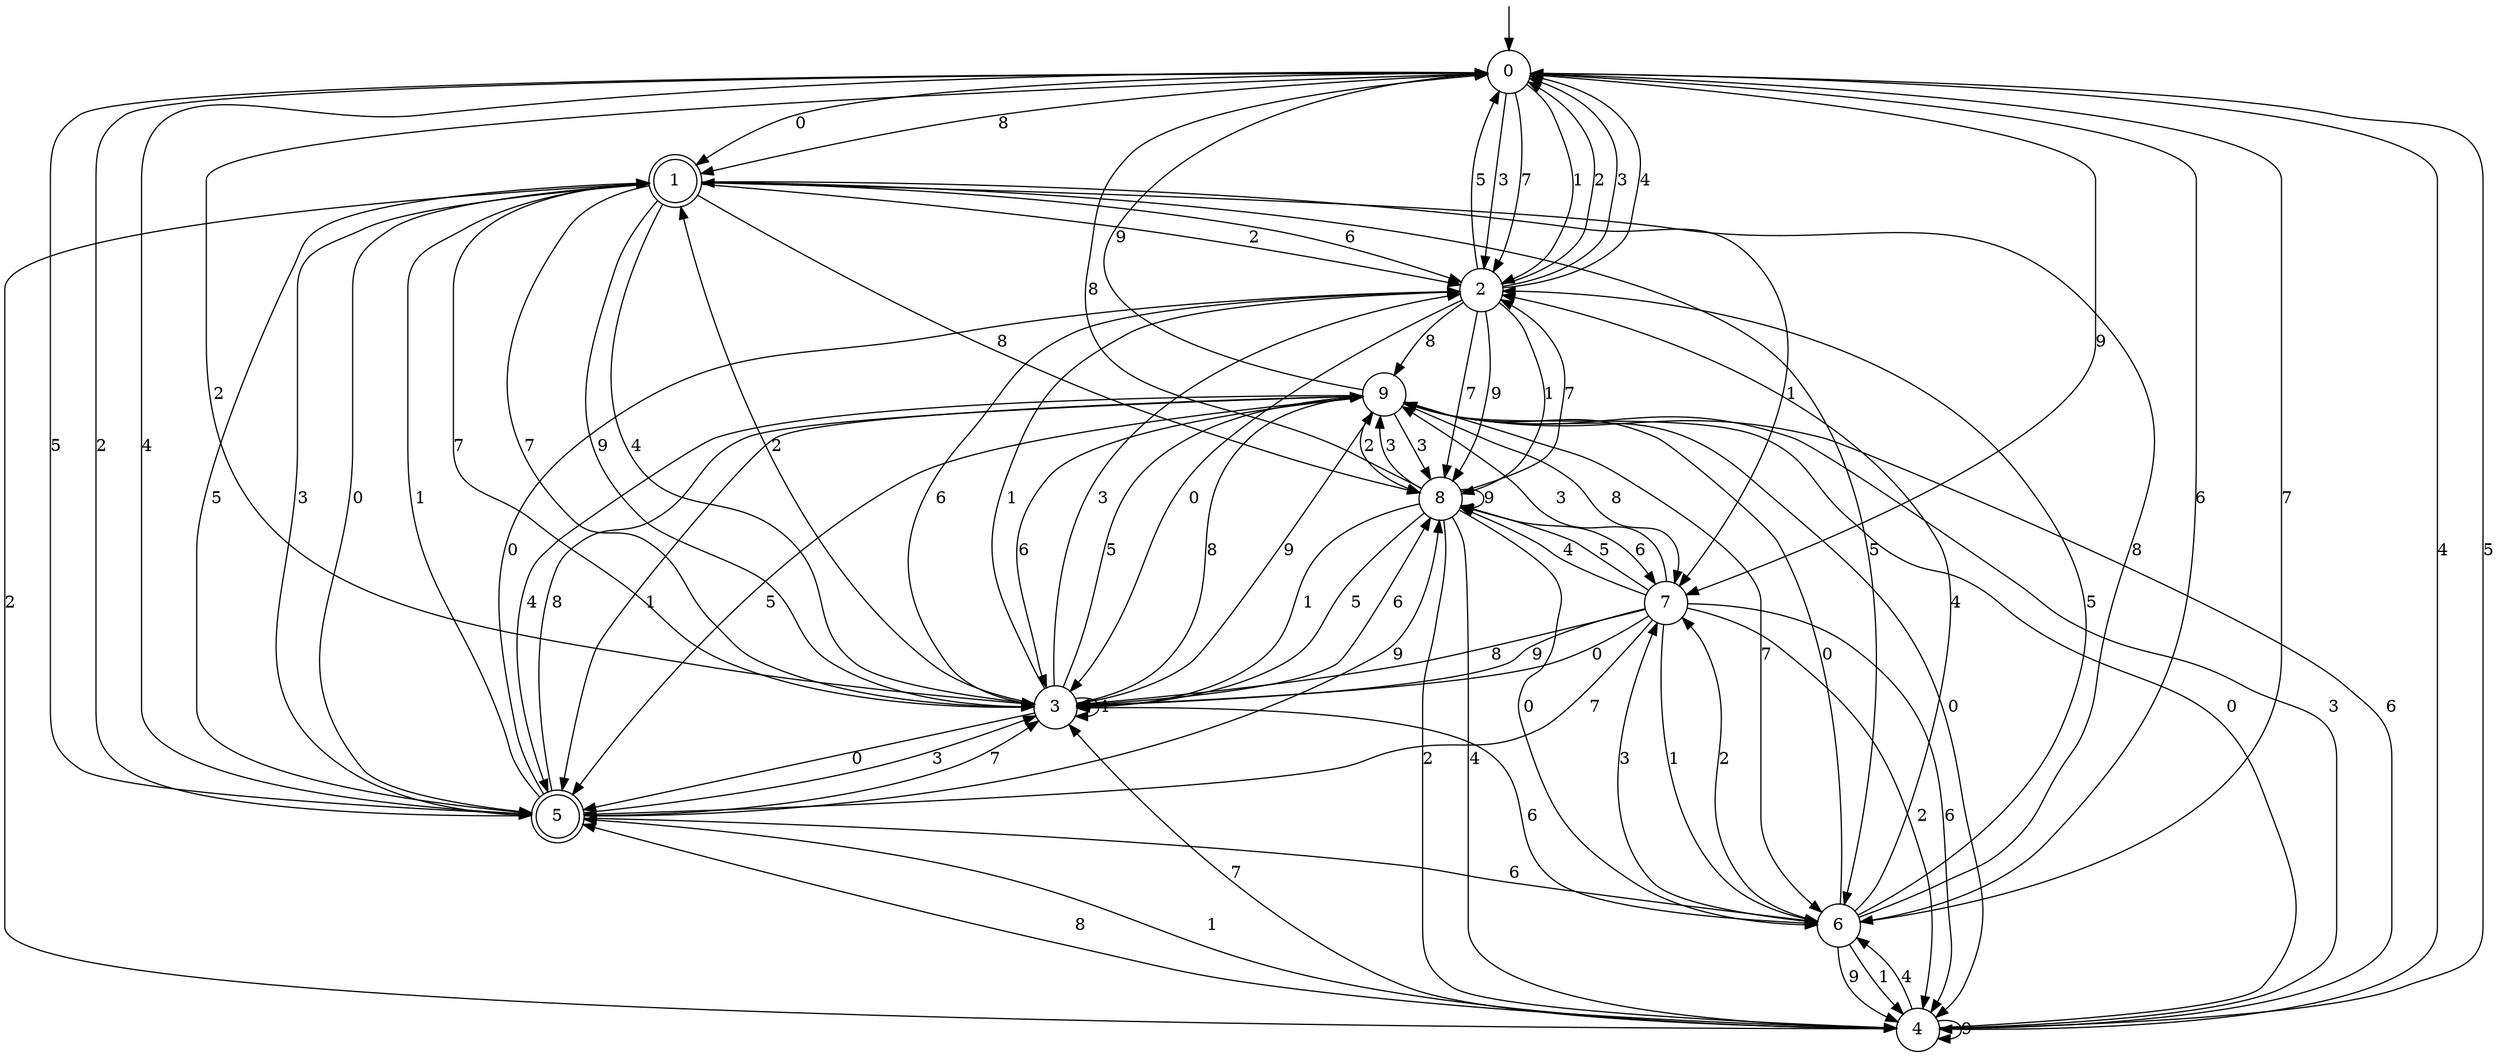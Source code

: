 digraph g {

	s0 [shape="circle" label="0"];
	s1 [shape="doublecircle" label="1"];
	s2 [shape="circle" label="2"];
	s3 [shape="circle" label="3"];
	s4 [shape="circle" label="4"];
	s5 [shape="doublecircle" label="5"];
	s6 [shape="circle" label="6"];
	s7 [shape="circle" label="7"];
	s8 [shape="circle" label="8"];
	s9 [shape="circle" label="9"];
	s0 -> s1 [label="0"];
	s0 -> s2 [label="1"];
	s0 -> s3 [label="2"];
	s0 -> s2 [label="3"];
	s0 -> s4 [label="4"];
	s0 -> s5 [label="5"];
	s0 -> s6 [label="6"];
	s0 -> s2 [label="7"];
	s0 -> s1 [label="8"];
	s0 -> s7 [label="9"];
	s1 -> s5 [label="0"];
	s1 -> s7 [label="1"];
	s1 -> s2 [label="2"];
	s1 -> s5 [label="3"];
	s1 -> s3 [label="4"];
	s1 -> s6 [label="5"];
	s1 -> s2 [label="6"];
	s1 -> s3 [label="7"];
	s1 -> s8 [label="8"];
	s1 -> s3 [label="9"];
	s2 -> s3 [label="0"];
	s2 -> s8 [label="1"];
	s2 -> s0 [label="2"];
	s2 -> s0 [label="3"];
	s2 -> s0 [label="4"];
	s2 -> s0 [label="5"];
	s2 -> s3 [label="6"];
	s2 -> s8 [label="7"];
	s2 -> s9 [label="8"];
	s2 -> s8 [label="9"];
	s3 -> s5 [label="0"];
	s3 -> s2 [label="1"];
	s3 -> s1 [label="2"];
	s3 -> s2 [label="3"];
	s3 -> s3 [label="4"];
	s3 -> s9 [label="5"];
	s3 -> s8 [label="6"];
	s3 -> s1 [label="7"];
	s3 -> s9 [label="8"];
	s3 -> s9 [label="9"];
	s4 -> s9 [label="0"];
	s4 -> s5 [label="1"];
	s4 -> s1 [label="2"];
	s4 -> s9 [label="3"];
	s4 -> s6 [label="4"];
	s4 -> s0 [label="5"];
	s4 -> s9 [label="6"];
	s4 -> s3 [label="7"];
	s4 -> s5 [label="8"];
	s4 -> s4 [label="9"];
	s5 -> s2 [label="0"];
	s5 -> s1 [label="1"];
	s5 -> s0 [label="2"];
	s5 -> s3 [label="3"];
	s5 -> s0 [label="4"];
	s5 -> s1 [label="5"];
	s5 -> s6 [label="6"];
	s5 -> s3 [label="7"];
	s5 -> s9 [label="8"];
	s5 -> s8 [label="9"];
	s6 -> s9 [label="0"];
	s6 -> s4 [label="1"];
	s6 -> s7 [label="2"];
	s6 -> s7 [label="3"];
	s6 -> s2 [label="4"];
	s6 -> s2 [label="5"];
	s6 -> s3 [label="6"];
	s6 -> s0 [label="7"];
	s6 -> s1 [label="8"];
	s6 -> s4 [label="9"];
	s7 -> s3 [label="0"];
	s7 -> s6 [label="1"];
	s7 -> s4 [label="2"];
	s7 -> s9 [label="3"];
	s7 -> s8 [label="4"];
	s7 -> s8 [label="5"];
	s7 -> s4 [label="6"];
	s7 -> s5 [label="7"];
	s7 -> s3 [label="8"];
	s7 -> s3 [label="9"];
	s8 -> s6 [label="0"];
	s8 -> s3 [label="1"];
	s8 -> s4 [label="2"];
	s8 -> s9 [label="3"];
	s8 -> s4 [label="4"];
	s8 -> s3 [label="5"];
	s8 -> s7 [label="6"];
	s8 -> s2 [label="7"];
	s8 -> s0 [label="8"];
	s8 -> s8 [label="9"];
	s9 -> s4 [label="0"];
	s9 -> s5 [label="1"];
	s9 -> s8 [label="2"];
	s9 -> s8 [label="3"];
	s9 -> s5 [label="4"];
	s9 -> s5 [label="5"];
	s9 -> s3 [label="6"];
	s9 -> s6 [label="7"];
	s9 -> s7 [label="8"];
	s9 -> s0 [label="9"];

__start0 [label="" shape="none" width="0" height="0"];
__start0 -> s0;

}
